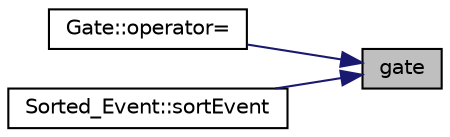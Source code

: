 digraph "gate"
{
 // LATEX_PDF_SIZE
  edge [fontname="Helvetica",fontsize="10",labelfontname="Helvetica",labelfontsize="10"];
  node [fontname="Helvetica",fontsize="10",shape=record];
  rankdir="RL";
  Node1 [label="gate",height=0.2,width=0.4,color="black", fillcolor="grey75", style="filled", fontcolor="black",tooltip=" "];
  Node1 -> Node2 [dir="back",color="midnightblue",fontsize="10",style="solid",fontname="Helvetica"];
  Node2 [label="Gate::operator=",height=0.2,width=0.4,color="black", fillcolor="white", style="filled",URL="$class_gate.html#a8241e21ada548c8f46f230097e0c30f7",tooltip=" "];
  Node1 -> Node3 [dir="back",color="midnightblue",fontsize="10",style="solid",fontname="Helvetica"];
  Node3 [label="Sorted_Event::sortEvent",height=0.2,width=0.4,color="black", fillcolor="white", style="filled",URL="$class_sorted___event.html#a526eefb6a423a59ff6096766c04c98e2",tooltip=" "];
}
